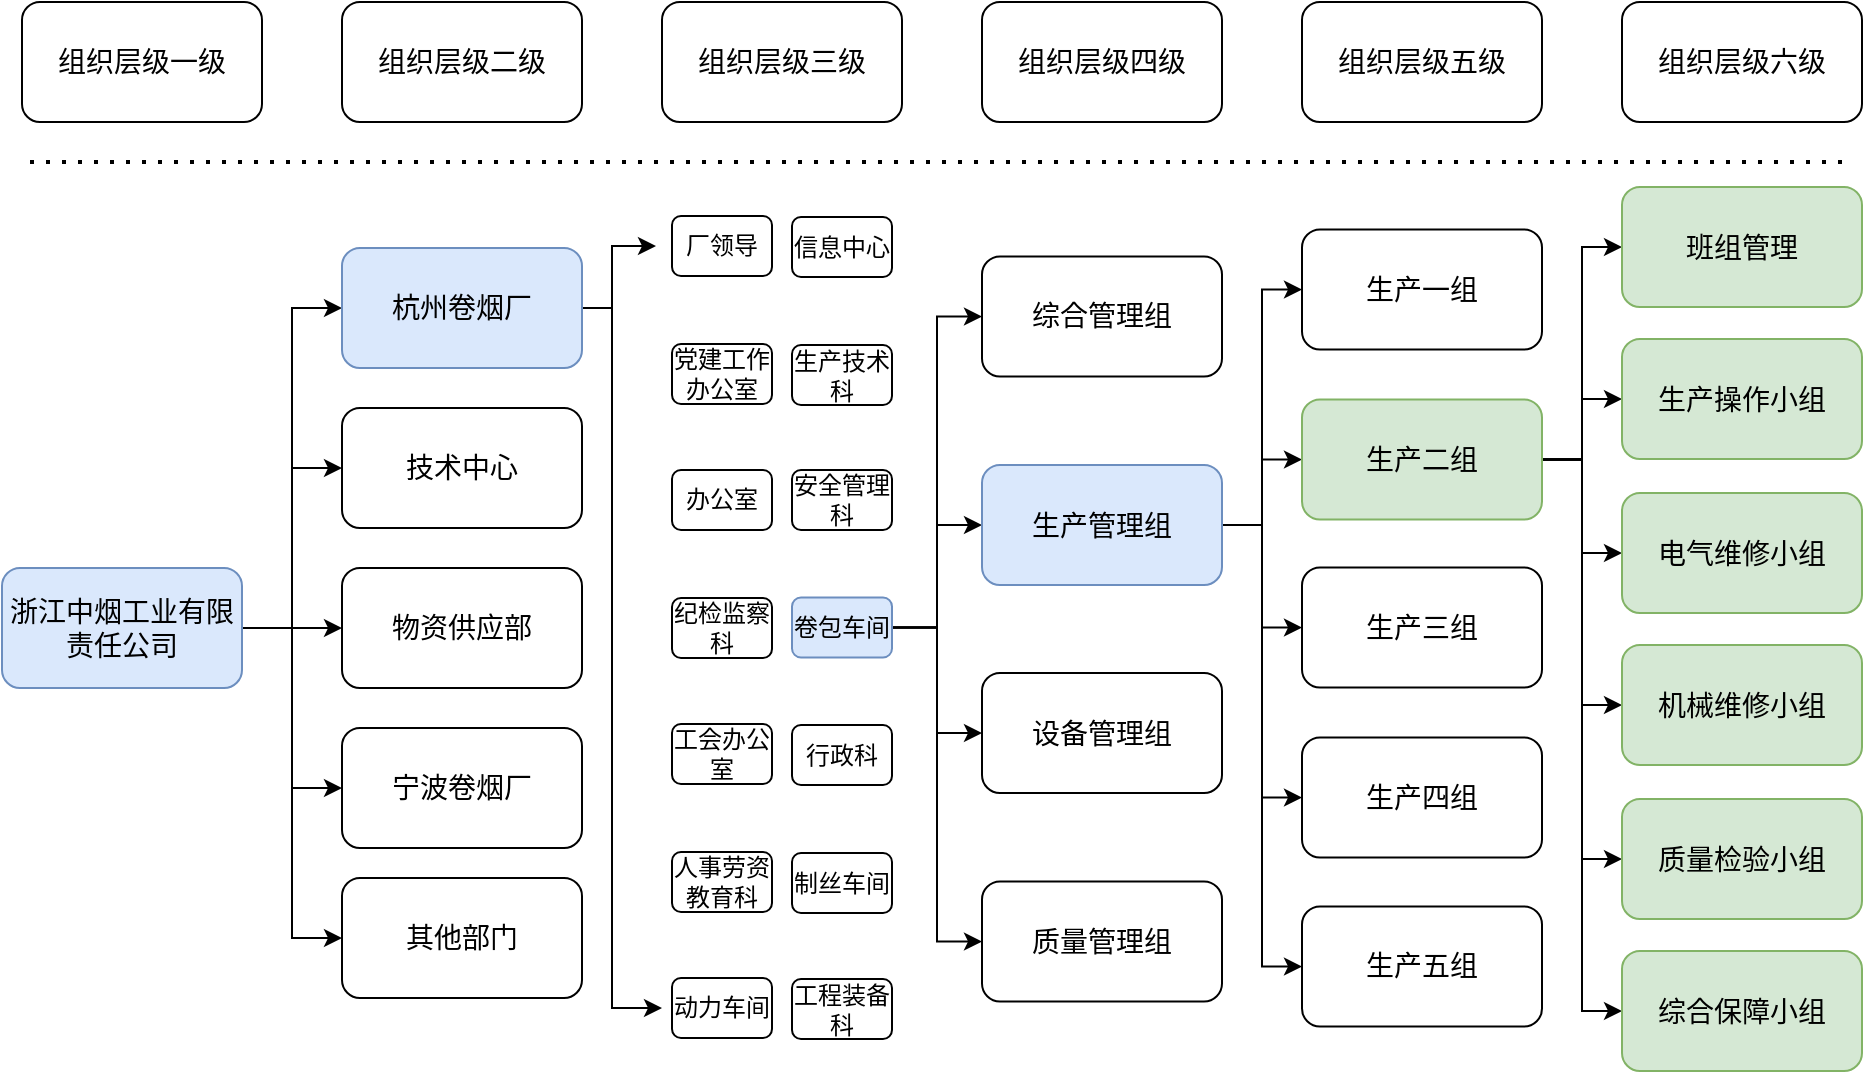 <mxfile version="27.2.0">
  <diagram name="第 1 页" id="F9whgxGzsAWwNh5s-RJS">
    <mxGraphModel dx="2404" dy="888" grid="1" gridSize="10" guides="1" tooltips="1" connect="1" arrows="1" fold="1" page="1" pageScale="1" pageWidth="827" pageHeight="1169" math="0" shadow="0">
      <root>
        <mxCell id="0" />
        <mxCell id="1" parent="0" />
        <mxCell id="z9mSw8BWnGXr9PeCq878-1" value="组织层级一级" style="rounded=1;whiteSpace=wrap;html=1;fontSize=14;" parent="1" vertex="1">
          <mxGeometry x="-220" y="200" width="120" height="60" as="geometry" />
        </mxCell>
        <mxCell id="z9mSw8BWnGXr9PeCq878-2" value="组织层级二级" style="rounded=1;whiteSpace=wrap;html=1;fontSize=14;" parent="1" vertex="1">
          <mxGeometry x="-60" y="200" width="120" height="60" as="geometry" />
        </mxCell>
        <mxCell id="z9mSw8BWnGXr9PeCq878-3" value="组织层级三级" style="rounded=1;whiteSpace=wrap;html=1;fontSize=14;" parent="1" vertex="1">
          <mxGeometry x="100" y="200" width="120" height="60" as="geometry" />
        </mxCell>
        <mxCell id="z9mSw8BWnGXr9PeCq878-4" value="组织层级四级" style="rounded=1;whiteSpace=wrap;html=1;fontSize=14;" parent="1" vertex="1">
          <mxGeometry x="260" y="200" width="120" height="60" as="geometry" />
        </mxCell>
        <mxCell id="z9mSw8BWnGXr9PeCq878-5" value="组织层级五级" style="rounded=1;whiteSpace=wrap;html=1;fontSize=14;" parent="1" vertex="1">
          <mxGeometry x="420" y="200" width="120" height="60" as="geometry" />
        </mxCell>
        <mxCell id="-D3OeH_YvxMqAxTXHGH9-4" style="edgeStyle=orthogonalEdgeStyle;rounded=0;orthogonalLoop=1;jettySize=auto;html=1;exitX=1;exitY=0.5;exitDx=0;exitDy=0;entryX=0;entryY=0.5;entryDx=0;entryDy=0;fontSize=14;" parent="1" source="-D3OeH_YvxMqAxTXHGH9-1" target="-D3OeH_YvxMqAxTXHGH9-2" edge="1">
          <mxGeometry relative="1" as="geometry" />
        </mxCell>
        <mxCell id="-D3OeH_YvxMqAxTXHGH9-6" style="edgeStyle=orthogonalEdgeStyle;rounded=0;orthogonalLoop=1;jettySize=auto;html=1;exitX=1;exitY=0.5;exitDx=0;exitDy=0;entryX=0;entryY=0.5;entryDx=0;entryDy=0;fontSize=14;" parent="1" source="-D3OeH_YvxMqAxTXHGH9-1" target="-D3OeH_YvxMqAxTXHGH9-5" edge="1">
          <mxGeometry relative="1" as="geometry" />
        </mxCell>
        <mxCell id="-D3OeH_YvxMqAxTXHGH9-10" style="edgeStyle=orthogonalEdgeStyle;rounded=0;orthogonalLoop=1;jettySize=auto;html=1;exitX=1;exitY=0.5;exitDx=0;exitDy=0;entryX=0;entryY=0.5;entryDx=0;entryDy=0;fontSize=14;" parent="1" source="-D3OeH_YvxMqAxTXHGH9-1" target="-D3OeH_YvxMqAxTXHGH9-7" edge="1">
          <mxGeometry relative="1" as="geometry" />
        </mxCell>
        <mxCell id="-D3OeH_YvxMqAxTXHGH9-11" style="edgeStyle=orthogonalEdgeStyle;rounded=0;orthogonalLoop=1;jettySize=auto;html=1;exitX=1;exitY=0.5;exitDx=0;exitDy=0;entryX=0;entryY=0.5;entryDx=0;entryDy=0;fontSize=14;" parent="1" source="-D3OeH_YvxMqAxTXHGH9-1" target="-D3OeH_YvxMqAxTXHGH9-8" edge="1">
          <mxGeometry relative="1" as="geometry" />
        </mxCell>
        <mxCell id="-D3OeH_YvxMqAxTXHGH9-13" style="edgeStyle=orthogonalEdgeStyle;rounded=0;orthogonalLoop=1;jettySize=auto;html=1;exitX=1;exitY=0.5;exitDx=0;exitDy=0;entryX=0;entryY=0.5;entryDx=0;entryDy=0;fontSize=14;" parent="1" source="-D3OeH_YvxMqAxTXHGH9-1" target="-D3OeH_YvxMqAxTXHGH9-9" edge="1">
          <mxGeometry relative="1" as="geometry" />
        </mxCell>
        <mxCell id="-D3OeH_YvxMqAxTXHGH9-1" value="浙江中烟工业有限责任公司" style="rounded=1;whiteSpace=wrap;html=1;fillColor=#dae8fc;strokeColor=#6c8ebf;fontSize=14;" parent="1" vertex="1">
          <mxGeometry x="-230" y="483" width="120" height="60" as="geometry" />
        </mxCell>
        <mxCell id="-D3OeH_YvxMqAxTXHGH9-88" style="edgeStyle=orthogonalEdgeStyle;rounded=0;orthogonalLoop=1;jettySize=auto;html=1;exitX=1;exitY=0.5;exitDx=0;exitDy=0;entryX=0;entryY=0.5;entryDx=0;entryDy=0;" parent="1" edge="1">
          <mxGeometry relative="1" as="geometry">
            <mxPoint x="52" y="353" as="sourcePoint" />
            <mxPoint x="97" y="322" as="targetPoint" />
            <Array as="points">
              <mxPoint x="75" y="353" />
              <mxPoint x="75" y="322" />
            </Array>
          </mxGeometry>
        </mxCell>
        <mxCell id="-D3OeH_YvxMqAxTXHGH9-89" style="edgeStyle=orthogonalEdgeStyle;rounded=0;orthogonalLoop=1;jettySize=auto;html=1;exitX=1;exitY=0.5;exitDx=0;exitDy=0;" parent="1" edge="1">
          <mxGeometry relative="1" as="geometry">
            <mxPoint x="65" y="353" as="sourcePoint" />
            <mxPoint x="100" y="703" as="targetPoint" />
            <Array as="points">
              <mxPoint x="75" y="353" />
              <mxPoint x="75" y="703" />
            </Array>
          </mxGeometry>
        </mxCell>
        <mxCell id="-D3OeH_YvxMqAxTXHGH9-2" value="杭州卷烟厂" style="rounded=1;whiteSpace=wrap;html=1;fillColor=#dae8fc;strokeColor=#6c8ebf;fontSize=14;" parent="1" vertex="1">
          <mxGeometry x="-60" y="323" width="120" height="60" as="geometry" />
        </mxCell>
        <mxCell id="-D3OeH_YvxMqAxTXHGH9-5" value="技术中心" style="rounded=1;whiteSpace=wrap;html=1;fontSize=14;" parent="1" vertex="1">
          <mxGeometry x="-60" y="403" width="120" height="60" as="geometry" />
        </mxCell>
        <mxCell id="-D3OeH_YvxMqAxTXHGH9-7" value="物资供应部" style="rounded=1;whiteSpace=wrap;html=1;fontSize=14;" parent="1" vertex="1">
          <mxGeometry x="-60" y="483" width="120" height="60" as="geometry" />
        </mxCell>
        <mxCell id="-D3OeH_YvxMqAxTXHGH9-8" value="宁波卷烟厂" style="rounded=1;whiteSpace=wrap;html=1;fontSize=14;" parent="1" vertex="1">
          <mxGeometry x="-60" y="563" width="120" height="60" as="geometry" />
        </mxCell>
        <mxCell id="-D3OeH_YvxMqAxTXHGH9-9" value="其他部门" style="rounded=1;whiteSpace=wrap;html=1;fontSize=14;" parent="1" vertex="1">
          <mxGeometry x="-60" y="638" width="120" height="60" as="geometry" />
        </mxCell>
        <mxCell id="-D3OeH_YvxMqAxTXHGH9-14" value="厂领导" style="rounded=1;whiteSpace=wrap;html=1;fontSize=12;" parent="1" vertex="1">
          <mxGeometry x="105" y="307" width="50" height="30" as="geometry" />
        </mxCell>
        <mxCell id="-D3OeH_YvxMqAxTXHGH9-15" value="办公室" style="rounded=1;whiteSpace=wrap;html=1;fontSize=12;" parent="1" vertex="1">
          <mxGeometry x="105" y="434" width="50" height="30" as="geometry" />
        </mxCell>
        <mxCell id="-D3OeH_YvxMqAxTXHGH9-16" value="党建工作办公室" style="rounded=1;whiteSpace=wrap;html=1;fontSize=12;" parent="1" vertex="1">
          <mxGeometry x="105" y="371" width="50" height="30" as="geometry" />
        </mxCell>
        <mxCell id="-D3OeH_YvxMqAxTXHGH9-17" value="纪检监察科" style="rounded=1;whiteSpace=wrap;html=1;fontSize=12;" parent="1" vertex="1">
          <mxGeometry x="105" y="498" width="50" height="30" as="geometry" />
        </mxCell>
        <mxCell id="-D3OeH_YvxMqAxTXHGH9-18" value="工会办公室" style="rounded=1;whiteSpace=wrap;html=1;fontSize=12;" parent="1" vertex="1">
          <mxGeometry x="105" y="561" width="50" height="30" as="geometry" />
        </mxCell>
        <mxCell id="-D3OeH_YvxMqAxTXHGH9-19" value="人事劳资教育科" style="rounded=1;whiteSpace=wrap;html=1;fontSize=12;" parent="1" vertex="1">
          <mxGeometry x="105" y="625" width="50" height="30" as="geometry" />
        </mxCell>
        <mxCell id="-D3OeH_YvxMqAxTXHGH9-20" value="信息中心" style="rounded=1;whiteSpace=wrap;html=1;fontSize=12;" parent="1" vertex="1">
          <mxGeometry x="165" y="307.5" width="50" height="30" as="geometry" />
        </mxCell>
        <mxCell id="-D3OeH_YvxMqAxTXHGH9-21" value="生产技术科" style="rounded=1;whiteSpace=wrap;html=1;fontSize=12;" parent="1" vertex="1">
          <mxGeometry x="165" y="371.5" width="50" height="30" as="geometry" />
        </mxCell>
        <mxCell id="-D3OeH_YvxMqAxTXHGH9-39" value="工程装备科" style="rounded=1;whiteSpace=wrap;html=1;fontSize=12;" parent="1" vertex="1">
          <mxGeometry x="165" y="688.5" width="50" height="30" as="geometry" />
        </mxCell>
        <mxCell id="-D3OeH_YvxMqAxTXHGH9-40" value="安全管理科" style="rounded=1;whiteSpace=wrap;html=1;fontSize=12;" parent="1" vertex="1">
          <mxGeometry x="165" y="434" width="50" height="30" as="geometry" />
        </mxCell>
        <mxCell id="-D3OeH_YvxMqAxTXHGH9-41" value="行政科" style="rounded=1;whiteSpace=wrap;html=1;fontSize=12;" parent="1" vertex="1">
          <mxGeometry x="165" y="561.5" width="50" height="30" as="geometry" />
        </mxCell>
        <mxCell id="-D3OeH_YvxMqAxTXHGH9-42" value="制丝车间" style="rounded=1;whiteSpace=wrap;html=1;fontSize=12;" parent="1" vertex="1">
          <mxGeometry x="165" y="625.5" width="50" height="30" as="geometry" />
        </mxCell>
        <mxCell id="-D3OeH_YvxMqAxTXHGH9-83" style="edgeStyle=orthogonalEdgeStyle;rounded=0;orthogonalLoop=1;jettySize=auto;html=1;exitX=1;exitY=0.5;exitDx=0;exitDy=0;entryX=0;entryY=0.5;entryDx=0;entryDy=0;" parent="1" source="-D3OeH_YvxMqAxTXHGH9-43" target="-D3OeH_YvxMqAxTXHGH9-49" edge="1">
          <mxGeometry relative="1" as="geometry" />
        </mxCell>
        <mxCell id="-D3OeH_YvxMqAxTXHGH9-85" style="edgeStyle=orthogonalEdgeStyle;rounded=0;orthogonalLoop=1;jettySize=auto;html=1;exitX=1;exitY=0.5;exitDx=0;exitDy=0;entryX=0;entryY=0.5;entryDx=0;entryDy=0;" parent="1" source="-D3OeH_YvxMqAxTXHGH9-43" target="-D3OeH_YvxMqAxTXHGH9-50" edge="1">
          <mxGeometry relative="1" as="geometry" />
        </mxCell>
        <mxCell id="-D3OeH_YvxMqAxTXHGH9-86" style="edgeStyle=orthogonalEdgeStyle;rounded=0;orthogonalLoop=1;jettySize=auto;html=1;exitX=1;exitY=0.5;exitDx=0;exitDy=0;entryX=0;entryY=0.5;entryDx=0;entryDy=0;" parent="1" source="-D3OeH_YvxMqAxTXHGH9-43" target="-D3OeH_YvxMqAxTXHGH9-51" edge="1">
          <mxGeometry relative="1" as="geometry" />
        </mxCell>
        <mxCell id="-D3OeH_YvxMqAxTXHGH9-87" style="edgeStyle=orthogonalEdgeStyle;rounded=0;orthogonalLoop=1;jettySize=auto;html=1;exitX=1;exitY=0.5;exitDx=0;exitDy=0;entryX=0;entryY=0.5;entryDx=0;entryDy=0;" parent="1" source="-D3OeH_YvxMqAxTXHGH9-43" target="-D3OeH_YvxMqAxTXHGH9-52" edge="1">
          <mxGeometry relative="1" as="geometry" />
        </mxCell>
        <mxCell id="-D3OeH_YvxMqAxTXHGH9-43" value="卷包车间" style="rounded=1;whiteSpace=wrap;html=1;fillColor=#dae8fc;strokeColor=#6c8ebf;fontSize=12;" parent="1" vertex="1">
          <mxGeometry x="165" y="497.75" width="50" height="30" as="geometry" />
        </mxCell>
        <mxCell id="-D3OeH_YvxMqAxTXHGH9-44" value="动力车间" style="rounded=1;whiteSpace=wrap;html=1;fontSize=12;" parent="1" vertex="1">
          <mxGeometry x="105" y="688" width="50" height="30" as="geometry" />
        </mxCell>
        <mxCell id="-D3OeH_YvxMqAxTXHGH9-49" value="综合管理组" style="rounded=1;whiteSpace=wrap;html=1;fontSize=14;" parent="1" vertex="1">
          <mxGeometry x="260" y="327.25" width="120" height="60" as="geometry" />
        </mxCell>
        <mxCell id="-D3OeH_YvxMqAxTXHGH9-50" value="设备管理组" style="rounded=1;whiteSpace=wrap;html=1;fontSize=14;" parent="1" vertex="1">
          <mxGeometry x="260" y="535.5" width="120" height="60" as="geometry" />
        </mxCell>
        <mxCell id="-D3OeH_YvxMqAxTXHGH9-51" value="质量管理组" style="rounded=1;whiteSpace=wrap;html=1;fontSize=14;" parent="1" vertex="1">
          <mxGeometry x="260" y="639.75" width="120" height="60" as="geometry" />
        </mxCell>
        <mxCell id="-D3OeH_YvxMqAxTXHGH9-72" style="edgeStyle=orthogonalEdgeStyle;rounded=0;orthogonalLoop=1;jettySize=auto;html=1;exitX=1;exitY=0.5;exitDx=0;exitDy=0;entryX=0;entryY=0.5;entryDx=0;entryDy=0;" parent="1" source="-D3OeH_YvxMqAxTXHGH9-52" target="-D3OeH_YvxMqAxTXHGH9-53" edge="1">
          <mxGeometry relative="1" as="geometry" />
        </mxCell>
        <mxCell id="-D3OeH_YvxMqAxTXHGH9-73" style="edgeStyle=orthogonalEdgeStyle;rounded=0;orthogonalLoop=1;jettySize=auto;html=1;exitX=1;exitY=0.5;exitDx=0;exitDy=0;entryX=0;entryY=0.5;entryDx=0;entryDy=0;" parent="1" source="-D3OeH_YvxMqAxTXHGH9-52" target="-D3OeH_YvxMqAxTXHGH9-54" edge="1">
          <mxGeometry relative="1" as="geometry" />
        </mxCell>
        <mxCell id="-D3OeH_YvxMqAxTXHGH9-74" style="edgeStyle=orthogonalEdgeStyle;rounded=0;orthogonalLoop=1;jettySize=auto;html=1;exitX=1;exitY=0.5;exitDx=0;exitDy=0;entryX=0;entryY=0.5;entryDx=0;entryDy=0;" parent="1" source="-D3OeH_YvxMqAxTXHGH9-52" target="-D3OeH_YvxMqAxTXHGH9-55" edge="1">
          <mxGeometry relative="1" as="geometry" />
        </mxCell>
        <mxCell id="-D3OeH_YvxMqAxTXHGH9-75" style="edgeStyle=orthogonalEdgeStyle;rounded=0;orthogonalLoop=1;jettySize=auto;html=1;exitX=1;exitY=0.5;exitDx=0;exitDy=0;entryX=0;entryY=0.5;entryDx=0;entryDy=0;" parent="1" source="-D3OeH_YvxMqAxTXHGH9-52" target="-D3OeH_YvxMqAxTXHGH9-56" edge="1">
          <mxGeometry relative="1" as="geometry" />
        </mxCell>
        <mxCell id="-D3OeH_YvxMqAxTXHGH9-76" style="edgeStyle=orthogonalEdgeStyle;rounded=0;orthogonalLoop=1;jettySize=auto;html=1;exitX=1;exitY=0.5;exitDx=0;exitDy=0;entryX=0;entryY=0.5;entryDx=0;entryDy=0;" parent="1" source="-D3OeH_YvxMqAxTXHGH9-52" target="-D3OeH_YvxMqAxTXHGH9-57" edge="1">
          <mxGeometry relative="1" as="geometry" />
        </mxCell>
        <mxCell id="-D3OeH_YvxMqAxTXHGH9-52" value="生产管理组" style="rounded=1;whiteSpace=wrap;html=1;fillColor=#dae8fc;strokeColor=#6c8ebf;fontSize=14;" parent="1" vertex="1">
          <mxGeometry x="260" y="431.5" width="120" height="60" as="geometry" />
        </mxCell>
        <mxCell id="-D3OeH_YvxMqAxTXHGH9-53" value="生产一组" style="rounded=1;whiteSpace=wrap;html=1;fontSize=14;" parent="1" vertex="1">
          <mxGeometry x="420" y="313.75" width="120" height="60" as="geometry" />
        </mxCell>
        <mxCell id="-D3OeH_YvxMqAxTXHGH9-77" style="edgeStyle=orthogonalEdgeStyle;rounded=0;orthogonalLoop=1;jettySize=auto;html=1;exitX=1;exitY=0.5;exitDx=0;exitDy=0;entryX=0;entryY=0.5;entryDx=0;entryDy=0;" parent="1" source="-D3OeH_YvxMqAxTXHGH9-54" target="-D3OeH_YvxMqAxTXHGH9-58" edge="1">
          <mxGeometry relative="1" as="geometry" />
        </mxCell>
        <mxCell id="-D3OeH_YvxMqAxTXHGH9-78" style="edgeStyle=orthogonalEdgeStyle;rounded=0;orthogonalLoop=1;jettySize=auto;html=1;exitX=1;exitY=0.5;exitDx=0;exitDy=0;entryX=0;entryY=0.5;entryDx=0;entryDy=0;" parent="1" source="-D3OeH_YvxMqAxTXHGH9-54" target="-D3OeH_YvxMqAxTXHGH9-59" edge="1">
          <mxGeometry relative="1" as="geometry" />
        </mxCell>
        <mxCell id="-D3OeH_YvxMqAxTXHGH9-79" style="edgeStyle=orthogonalEdgeStyle;rounded=0;orthogonalLoop=1;jettySize=auto;html=1;exitX=1;exitY=0.5;exitDx=0;exitDy=0;entryX=0;entryY=0.5;entryDx=0;entryDy=0;" parent="1" source="-D3OeH_YvxMqAxTXHGH9-54" target="-D3OeH_YvxMqAxTXHGH9-60" edge="1">
          <mxGeometry relative="1" as="geometry" />
        </mxCell>
        <mxCell id="-D3OeH_YvxMqAxTXHGH9-80" style="edgeStyle=orthogonalEdgeStyle;rounded=0;orthogonalLoop=1;jettySize=auto;html=1;exitX=1;exitY=0.5;exitDx=0;exitDy=0;entryX=0;entryY=0.5;entryDx=0;entryDy=0;" parent="1" source="-D3OeH_YvxMqAxTXHGH9-54" target="-D3OeH_YvxMqAxTXHGH9-61" edge="1">
          <mxGeometry relative="1" as="geometry" />
        </mxCell>
        <mxCell id="-D3OeH_YvxMqAxTXHGH9-81" style="edgeStyle=orthogonalEdgeStyle;rounded=0;orthogonalLoop=1;jettySize=auto;html=1;exitX=1;exitY=0.5;exitDx=0;exitDy=0;entryX=0;entryY=0.5;entryDx=0;entryDy=0;" parent="1" source="-D3OeH_YvxMqAxTXHGH9-54" target="-D3OeH_YvxMqAxTXHGH9-62" edge="1">
          <mxGeometry relative="1" as="geometry" />
        </mxCell>
        <mxCell id="-D3OeH_YvxMqAxTXHGH9-82" style="edgeStyle=orthogonalEdgeStyle;rounded=0;orthogonalLoop=1;jettySize=auto;html=1;exitX=1;exitY=0.5;exitDx=0;exitDy=0;entryX=0;entryY=0.5;entryDx=0;entryDy=0;" parent="1" source="-D3OeH_YvxMqAxTXHGH9-54" target="-D3OeH_YvxMqAxTXHGH9-63" edge="1">
          <mxGeometry relative="1" as="geometry" />
        </mxCell>
        <mxCell id="-D3OeH_YvxMqAxTXHGH9-54" value="生产二组" style="rounded=1;whiteSpace=wrap;html=1;fontSize=14;fillColor=#d5e8d4;strokeColor=#82b366;" parent="1" vertex="1">
          <mxGeometry x="420" y="398.75" width="120" height="60" as="geometry" />
        </mxCell>
        <mxCell id="-D3OeH_YvxMqAxTXHGH9-55" value="生产三组" style="rounded=1;whiteSpace=wrap;html=1;fontSize=14;" parent="1" vertex="1">
          <mxGeometry x="420" y="482.75" width="120" height="60" as="geometry" />
        </mxCell>
        <mxCell id="-D3OeH_YvxMqAxTXHGH9-56" value="生产四组" style="rounded=1;whiteSpace=wrap;html=1;fontSize=14;" parent="1" vertex="1">
          <mxGeometry x="420" y="567.75" width="120" height="60" as="geometry" />
        </mxCell>
        <mxCell id="-D3OeH_YvxMqAxTXHGH9-57" value="生产五组" style="rounded=1;whiteSpace=wrap;html=1;fontSize=14;" parent="1" vertex="1">
          <mxGeometry x="420" y="652.25" width="120" height="60" as="geometry" />
        </mxCell>
        <mxCell id="-D3OeH_YvxMqAxTXHGH9-58" value="&lt;div style=&quot;text-align: start;&quot;&gt;班组管理&lt;/div&gt;" style="rounded=1;whiteSpace=wrap;html=1;fontSize=14;fillColor=#d5e8d4;strokeColor=#82b366;" parent="1" vertex="1">
          <mxGeometry x="580" y="292.5" width="120" height="60" as="geometry" />
        </mxCell>
        <mxCell id="-D3OeH_YvxMqAxTXHGH9-59" value="生产操作小组" style="rounded=1;whiteSpace=wrap;html=1;fontSize=14;fillColor=#d5e8d4;strokeColor=#82b366;" parent="1" vertex="1">
          <mxGeometry x="580" y="368.5" width="120" height="60" as="geometry" />
        </mxCell>
        <mxCell id="-D3OeH_YvxMqAxTXHGH9-60" value="电气维修小组" style="rounded=1;whiteSpace=wrap;html=1;fontSize=14;fillColor=#d5e8d4;strokeColor=#82b366;" parent="1" vertex="1">
          <mxGeometry x="580" y="445.5" width="120" height="60" as="geometry" />
        </mxCell>
        <mxCell id="-D3OeH_YvxMqAxTXHGH9-61" value="机械维修小组" style="rounded=1;whiteSpace=wrap;html=1;fontSize=14;fillColor=#d5e8d4;strokeColor=#82b366;" parent="1" vertex="1">
          <mxGeometry x="580" y="521.5" width="120" height="60" as="geometry" />
        </mxCell>
        <mxCell id="-D3OeH_YvxMqAxTXHGH9-62" value="质量检验小组" style="rounded=1;whiteSpace=wrap;html=1;fontSize=14;fillColor=#d5e8d4;strokeColor=#82b366;" parent="1" vertex="1">
          <mxGeometry x="580" y="598.5" width="120" height="60" as="geometry" />
        </mxCell>
        <mxCell id="-D3OeH_YvxMqAxTXHGH9-63" value="综合保障小组" style="rounded=1;whiteSpace=wrap;html=1;fontSize=14;fillColor=#d5e8d4;strokeColor=#82b366;" parent="1" vertex="1">
          <mxGeometry x="580" y="674.5" width="120" height="60" as="geometry" />
        </mxCell>
        <mxCell id="-D3OeH_YvxMqAxTXHGH9-64" value="组织层级六级" style="rounded=1;whiteSpace=wrap;html=1;fontSize=14;" parent="1" vertex="1">
          <mxGeometry x="580" y="200" width="120" height="60" as="geometry" />
        </mxCell>
        <mxCell id="-D3OeH_YvxMqAxTXHGH9-71" value="" style="endArrow=none;dashed=1;html=1;dashPattern=1 3;strokeWidth=2;rounded=0;fontSize=14;" parent="1" edge="1">
          <mxGeometry width="50" height="50" relative="1" as="geometry">
            <mxPoint x="-216" y="280" as="sourcePoint" />
            <mxPoint x="694" y="280" as="targetPoint" />
          </mxGeometry>
        </mxCell>
      </root>
    </mxGraphModel>
  </diagram>
</mxfile>
